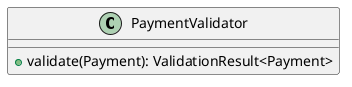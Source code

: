 @startuml

    class PaymentValidator [[PaymentValidator.html]] {
        +validate(Payment): ValidationResult<Payment>
    }

@enduml
